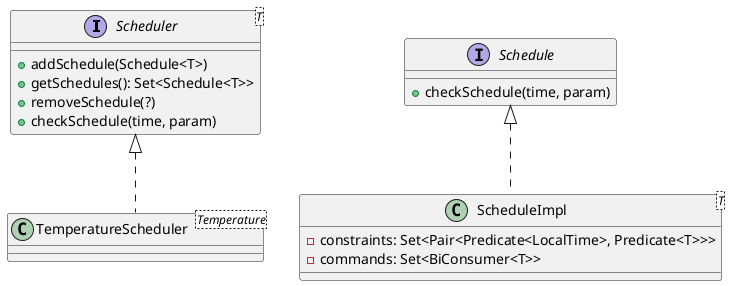 @startuml

interface Scheduler<T> {
	+ addSchedule(Schedule<T>)
	+ getSchedules(): Set<Schedule<T>>
	+ removeSchedule(?)
	+ checkSchedule(time, param)
}

class TemperatureScheduler<Temperature> implements Scheduler {}

interface Schedule {
	+ checkSchedule(time, param)
}

class ScheduleImpl<T> implements Schedule {
	' // - timeConstraints: Set<Predicate<LocalTime>>
	' // - paramConstraints: Set<Predicate<T>>
	- constraints: Set<Pair<Predicate<LocalTime>, Predicate<T>>>
	- commands: Set<BiConsumer<T>>
}

@enduml
